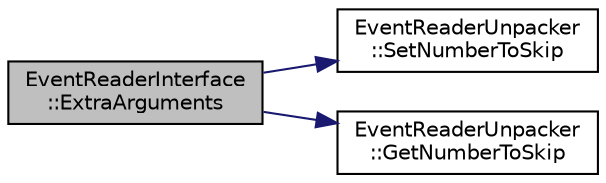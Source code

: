 digraph "EventReaderInterface::ExtraArguments"
{
  edge [fontname="Helvetica",fontsize="10",labelfontname="Helvetica",labelfontsize="10"];
  node [fontname="Helvetica",fontsize="10",shape=record];
  rankdir="LR";
  Node1 [label="EventReaderInterface\l::ExtraArguments",height=0.2,width=0.4,color="black", fillcolor="grey75", style="filled", fontcolor="black"];
  Node1 -> Node2 [color="midnightblue",fontsize="10",style="solid",fontname="Helvetica"];
  Node2 [label="EventReaderUnpacker\l::SetNumberToSkip",height=0.2,width=0.4,color="black", fillcolor="white", style="filled",URL="$d5/da6/class_event_reader_unpacker.html#a4cdd63e890259fea124d4171b67a4dda"];
  Node1 -> Node3 [color="midnightblue",fontsize="10",style="solid",fontname="Helvetica"];
  Node3 [label="EventReaderUnpacker\l::GetNumberToSkip",height=0.2,width=0.4,color="black", fillcolor="white", style="filled",URL="$d5/da6/class_event_reader_unpacker.html#a3873cbd86091d092ae38424340ce4cb9"];
}
